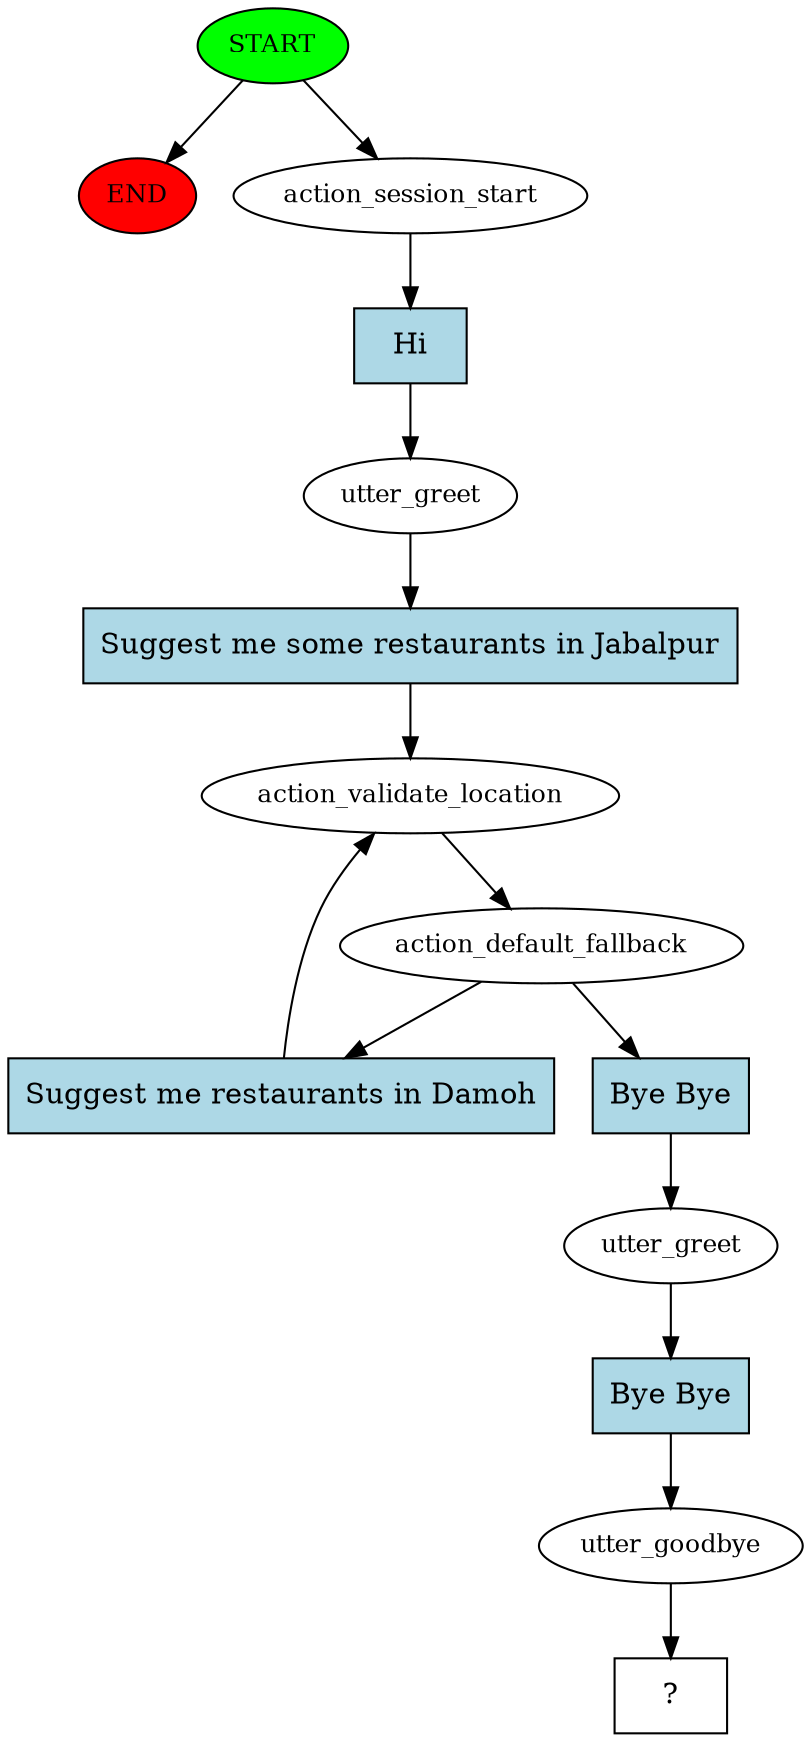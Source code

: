 digraph  {
0 [class="start active", fillcolor=green, fontsize=12, label=START, style=filled];
"-1" [class=end, fillcolor=red, fontsize=12, label=END, style=filled];
1 [class=active, fontsize=12, label=action_session_start];
2 [class=active, fontsize=12, label=utter_greet];
3 [class=active, fontsize=12, label=action_validate_location];
4 [class=active, fontsize=12, label=action_default_fallback];
7 [class=active, fontsize=12, label=utter_greet];
8 [class=active, fontsize=12, label=utter_goodbye];
9 [class="intent dashed active", label="  ?  ", shape=rect];
10 [class="intent active", fillcolor=lightblue, label=Hi, shape=rect, style=filled];
11 [class="intent active", fillcolor=lightblue, label="Suggest me some restaurants in Jabalpur", shape=rect, style=filled];
12 [class="intent active", fillcolor=lightblue, label="Suggest me restaurants in Damoh", shape=rect, style=filled];
13 [class="intent active", fillcolor=lightblue, label="Bye Bye", shape=rect, style=filled];
14 [class="intent active", fillcolor=lightblue, label="Bye Bye", shape=rect, style=filled];
0 -> "-1"  [class="", key=NONE, label=""];
0 -> 1  [class=active, key=NONE, label=""];
1 -> 10  [class=active, key=0];
2 -> 11  [class=active, key=0];
3 -> 4  [class=active, key=NONE, label=""];
4 -> 12  [class=active, key=0];
4 -> 13  [class=active, key=0];
7 -> 14  [class=active, key=0];
8 -> 9  [class=active, key=NONE, label=""];
10 -> 2  [class=active, key=0];
11 -> 3  [class=active, key=0];
12 -> 3  [class=active, key=0];
13 -> 7  [class=active, key=0];
14 -> 8  [class=active, key=0];
}

